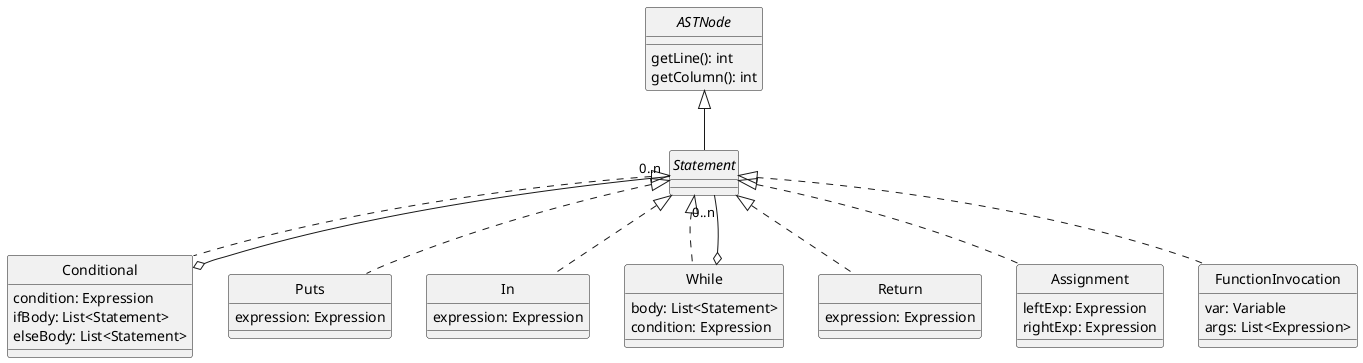@startuml Statements
skinparam style strictuml
skinparam monochrome true


interface ASTNode {
    getLine(): int
    getColumn(): int
}

interface Statement

class Conditional {
    condition: Expression
    ifBody: List<Statement>
    elseBody: List<Statement>
}

class Puts {
    expression: Expression
}

class In {
    expression: Expression
}

class While {
    body: List<Statement>
    condition: Expression
}

class Return {
    expression: Expression
}

class Assignment {
    leftExp: Expression
    rightExp: Expression
}

class FunctionInvocation {
    var: Variable
    args: List<Expression>
}

ASTNode <|-- Statement
Statement <|.. Conditional
Statement <|.. In
Statement <|.. While
Statement <|.. Return
Statement <|.. Assignment
Statement <|.. Puts
Conditional o-- "0..n" Statement
While o-- "0..n" Statement
Statement <|.. FunctionInvocation

@enduml
